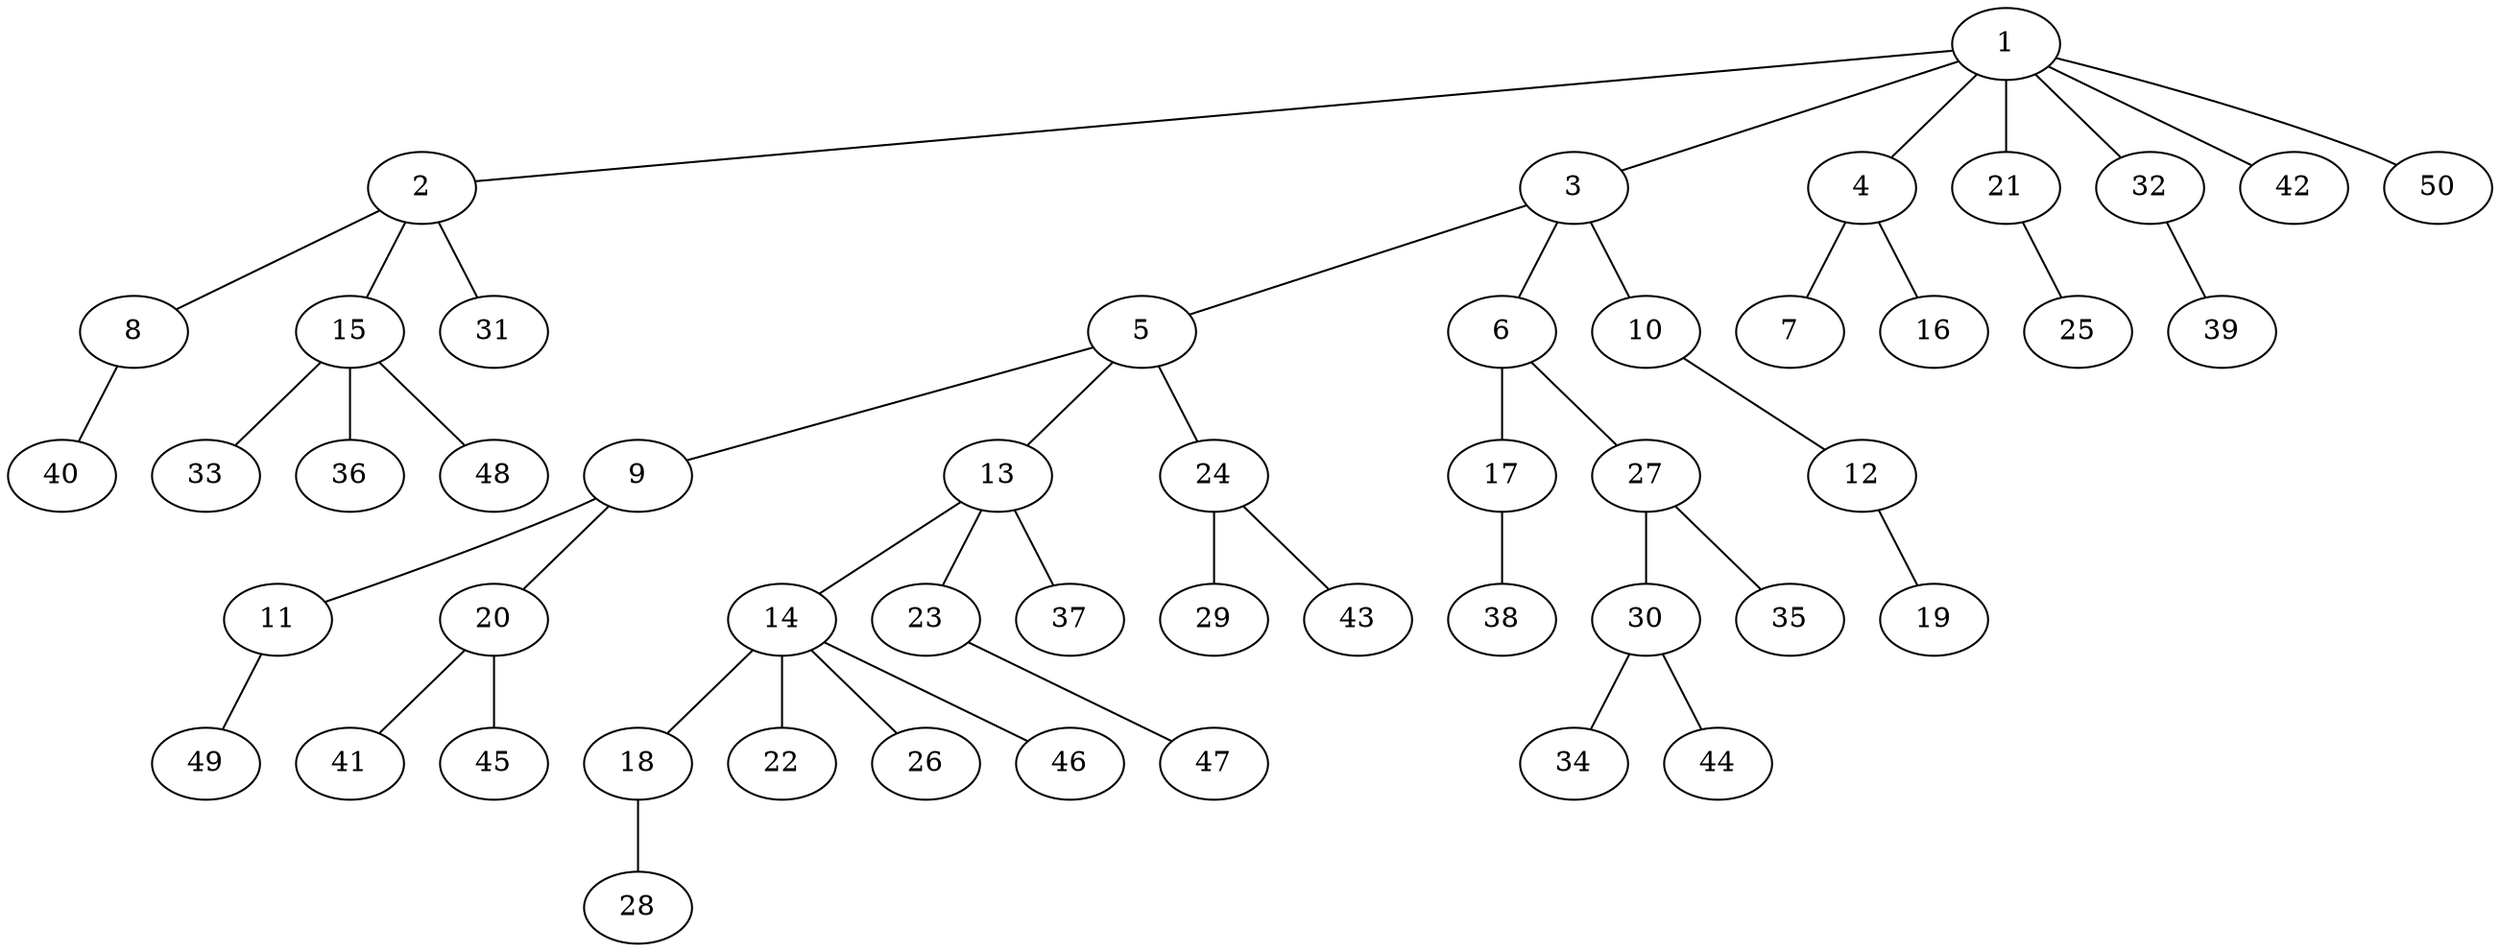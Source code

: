 graph graphname {1--2
1--3
1--4
1--21
1--32
1--42
1--50
2--8
2--15
2--31
3--5
3--6
3--10
4--7
4--16
5--9
5--13
5--24
6--17
6--27
8--40
9--11
9--20
10--12
11--49
12--19
13--14
13--23
13--37
14--18
14--22
14--26
14--46
15--33
15--36
15--48
17--38
18--28
20--41
20--45
21--25
23--47
24--29
24--43
27--30
27--35
30--34
30--44
32--39
}